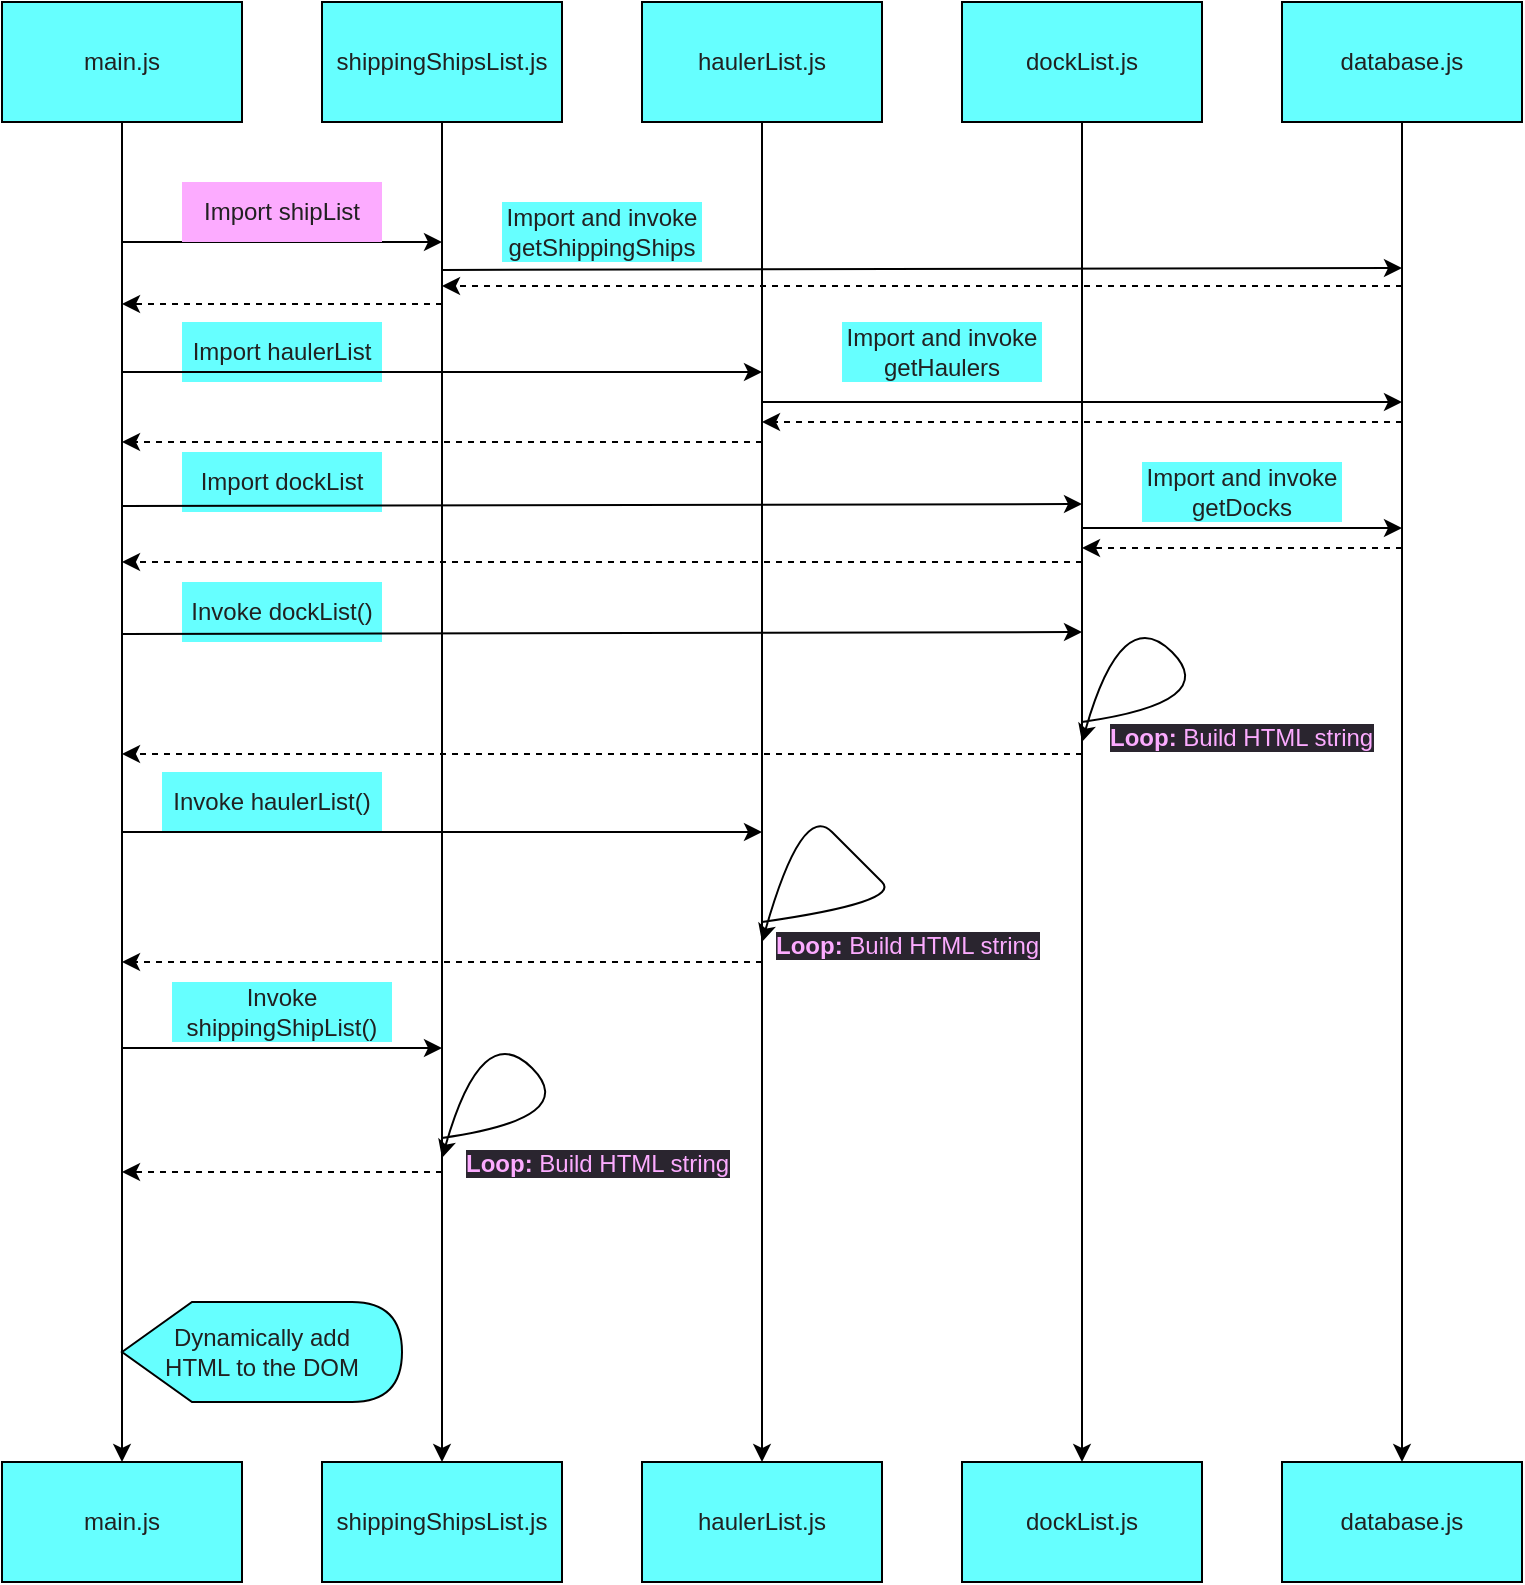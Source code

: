 <mxfile>
    <diagram id="V-Rkrh_fIMFpoSnR_kjD" name="Page-1">
        <mxGraphModel dx="655" dy="532" grid="1" gridSize="10" guides="1" tooltips="1" connect="1" arrows="1" fold="1" page="1" pageScale="1" pageWidth="850" pageHeight="1400" math="0" shadow="0">
            <root>
                <mxCell id="0"/>
                <mxCell id="1" parent="0"/>
                <mxCell id="2" value="" style="edgeStyle=none;html=1;fontColor=#212121;fillColor=#66FFFF;labelBackgroundColor=none;" parent="1" source="3" target="12" edge="1">
                    <mxGeometry relative="1" as="geometry"/>
                </mxCell>
                <mxCell id="3" value="&lt;font color=&quot;#212121&quot;&gt;main.js&lt;/font&gt;" style="whiteSpace=wrap;html=1;fillColor=#66FFFF;labelBackgroundColor=none;" parent="1" vertex="1">
                    <mxGeometry x="80" y="40" width="120" height="60" as="geometry"/>
                </mxCell>
                <mxCell id="4" value="" style="edgeStyle=none;html=1;fontColor=#212121;fillColor=#66FFFF;labelBackgroundColor=none;" parent="1" source="5" target="13" edge="1">
                    <mxGeometry relative="1" as="geometry"/>
                </mxCell>
                <mxCell id="5" value="&lt;font color=&quot;#212121&quot;&gt;shippingShipsList.js&lt;/font&gt;" style="whiteSpace=wrap;html=1;fillColor=#66FFFF;labelBackgroundColor=none;" parent="1" vertex="1">
                    <mxGeometry x="240" y="40" width="120" height="60" as="geometry"/>
                </mxCell>
                <mxCell id="6" value="" style="edgeStyle=none;html=1;fontColor=#212121;fillColor=#66FFFF;labelBackgroundColor=none;" parent="1" source="7" target="14" edge="1">
                    <mxGeometry relative="1" as="geometry"/>
                </mxCell>
                <mxCell id="7" value="&lt;font color=&quot;#212121&quot;&gt;haulerList.js&lt;/font&gt;" style="whiteSpace=wrap;html=1;fillColor=#66FFFF;labelBackgroundColor=none;" parent="1" vertex="1">
                    <mxGeometry x="400" y="40" width="120" height="60" as="geometry"/>
                </mxCell>
                <mxCell id="8" value="" style="edgeStyle=none;html=1;fontColor=#212121;fillColor=#66FFFF;labelBackgroundColor=none;" parent="1" source="9" target="15" edge="1">
                    <mxGeometry relative="1" as="geometry"/>
                </mxCell>
                <mxCell id="9" value="&lt;font color=&quot;#212121&quot;&gt;dockList.js&lt;/font&gt;" style="whiteSpace=wrap;html=1;fillColor=#66FFFF;labelBackgroundColor=none;" parent="1" vertex="1">
                    <mxGeometry x="560" y="40" width="120" height="60" as="geometry"/>
                </mxCell>
                <mxCell id="10" value="" style="edgeStyle=none;html=1;fontColor=#212121;fillColor=#66FFFF;labelBackgroundColor=none;" parent="1" source="11" target="16" edge="1">
                    <mxGeometry relative="1" as="geometry"/>
                </mxCell>
                <mxCell id="11" value="&lt;font color=&quot;#212121&quot;&gt;database.js&lt;/font&gt;" style="whiteSpace=wrap;html=1;fillColor=#66FFFF;labelBackgroundColor=none;" parent="1" vertex="1">
                    <mxGeometry x="720" y="40" width="120" height="60" as="geometry"/>
                </mxCell>
                <mxCell id="12" value="&lt;font color=&quot;#212121&quot;&gt;main.js&lt;/font&gt;" style="whiteSpace=wrap;html=1;fillColor=#66FFFF;labelBackgroundColor=none;" parent="1" vertex="1">
                    <mxGeometry x="80" y="770" width="120" height="60" as="geometry"/>
                </mxCell>
                <mxCell id="13" value="&lt;span style=&quot;color: rgb(33, 33, 33);&quot;&gt;shippingShipsList.js&lt;/span&gt;" style="whiteSpace=wrap;html=1;fillColor=#66FFFF;labelBackgroundColor=none;" parent="1" vertex="1">
                    <mxGeometry x="240" y="770" width="120" height="60" as="geometry"/>
                </mxCell>
                <mxCell id="14" value="&lt;span style=&quot;color: rgb(33, 33, 33);&quot;&gt;haulerList.js&lt;/span&gt;" style="whiteSpace=wrap;html=1;fillColor=#66FFFF;labelBackgroundColor=none;" parent="1" vertex="1">
                    <mxGeometry x="400" y="770" width="120" height="60" as="geometry"/>
                </mxCell>
                <mxCell id="15" value="&lt;span style=&quot;color: rgb(33, 33, 33);&quot;&gt;dockList.js&lt;/span&gt;" style="whiteSpace=wrap;html=1;fillColor=#66FFFF;labelBackgroundColor=none;" parent="1" vertex="1">
                    <mxGeometry x="560" y="770" width="120" height="60" as="geometry"/>
                </mxCell>
                <mxCell id="16" value="&lt;font color=&quot;#212121&quot;&gt;database.js&lt;/font&gt;" style="whiteSpace=wrap;html=1;fillColor=#66FFFF;labelBackgroundColor=none;" parent="1" vertex="1">
                    <mxGeometry x="720" y="770" width="120" height="60" as="geometry"/>
                </mxCell>
                <mxCell id="17" value="" style="endArrow=classic;html=1;fontColor=#212121;fillColor=#66FFFF;labelBackgroundColor=none;" parent="1" edge="1">
                    <mxGeometry width="50" height="50" relative="1" as="geometry">
                        <mxPoint x="140" y="160" as="sourcePoint"/>
                        <mxPoint x="300" y="160" as="targetPoint"/>
                    </mxGeometry>
                </mxCell>
                <mxCell id="18" value="" style="html=1;labelBackgroundColor=none;startArrow=none;startFill=0;startSize=6;endArrow=classic;endFill=1;endSize=6;jettySize=auto;orthogonalLoop=1;strokeWidth=1;dashed=1;fontSize=14;fontColor=#212121;fillColor=#66FFFF;" parent="1" edge="1">
                    <mxGeometry width="60" height="60" relative="1" as="geometry">
                        <mxPoint x="300" y="191" as="sourcePoint"/>
                        <mxPoint x="140" y="191" as="targetPoint"/>
                    </mxGeometry>
                </mxCell>
                <mxCell id="19" value="&lt;span style=&quot;&quot;&gt;Import shipList&lt;/span&gt;" style="text;strokeColor=none;align=center;fillColor=#FCABFF;html=1;verticalAlign=middle;whiteSpace=wrap;rounded=0;fontColor=#212121;labelBackgroundColor=none;" parent="1" vertex="1">
                    <mxGeometry x="170" y="130" width="100" height="30" as="geometry"/>
                </mxCell>
                <mxCell id="20" value="&lt;span style=&quot;&quot;&gt;Import and invoke getShippingShips&lt;/span&gt;" style="text;strokeColor=none;align=center;fillColor=#66FFFF;html=1;verticalAlign=middle;whiteSpace=wrap;rounded=0;fontColor=#212121;labelBackgroundColor=none;" parent="1" vertex="1">
                    <mxGeometry x="330" y="140" width="100" height="30" as="geometry"/>
                </mxCell>
                <mxCell id="21" value="" style="endArrow=classic;html=1;fontColor=#212121;fillColor=#66FFFF;labelBackgroundColor=none;" parent="1" edge="1">
                    <mxGeometry width="50" height="50" relative="1" as="geometry">
                        <mxPoint x="300" y="174" as="sourcePoint"/>
                        <mxPoint x="780" y="173" as="targetPoint"/>
                    </mxGeometry>
                </mxCell>
                <mxCell id="22" value="" style="html=1;labelBackgroundColor=none;startArrow=none;startFill=0;startSize=6;endArrow=classic;endFill=1;endSize=6;jettySize=auto;orthogonalLoop=1;strokeWidth=1;dashed=1;fontSize=14;fontColor=#212121;fillColor=#66FFFF;" parent="1" edge="1">
                    <mxGeometry width="60" height="60" relative="1" as="geometry">
                        <mxPoint x="780" y="182" as="sourcePoint"/>
                        <mxPoint x="300" y="182" as="targetPoint"/>
                    </mxGeometry>
                </mxCell>
                <mxCell id="23" value="&lt;span style=&quot;&quot;&gt;Import haulerList&lt;/span&gt;" style="text;strokeColor=none;align=center;fillColor=#66FFFF;html=1;verticalAlign=middle;whiteSpace=wrap;rounded=0;fontColor=#212121;labelBackgroundColor=none;" parent="1" vertex="1">
                    <mxGeometry x="170" y="200" width="100" height="30" as="geometry"/>
                </mxCell>
                <mxCell id="24" value="" style="endArrow=classic;html=1;fontColor=#212121;fillColor=#66FFFF;labelBackgroundColor=none;" parent="1" edge="1">
                    <mxGeometry width="50" height="50" relative="1" as="geometry">
                        <mxPoint x="140" y="225" as="sourcePoint"/>
                        <mxPoint x="460" y="225" as="targetPoint"/>
                    </mxGeometry>
                </mxCell>
                <mxCell id="25" value="&lt;span style=&quot;&quot;&gt;Import and invoke getHaulers&lt;/span&gt;" style="text;strokeColor=none;align=center;fillColor=#66FFFF;html=1;verticalAlign=middle;whiteSpace=wrap;rounded=0;fontColor=#212121;labelBackgroundColor=none;" parent="1" vertex="1">
                    <mxGeometry x="500" y="200" width="100" height="30" as="geometry"/>
                </mxCell>
                <mxCell id="26" value="" style="endArrow=classic;html=1;fontColor=#212121;fillColor=#66FFFF;labelBackgroundColor=none;" parent="1" edge="1">
                    <mxGeometry width="50" height="50" relative="1" as="geometry">
                        <mxPoint x="460" y="240" as="sourcePoint"/>
                        <mxPoint x="780" y="240" as="targetPoint"/>
                    </mxGeometry>
                </mxCell>
                <mxCell id="27" value="" style="html=1;labelBackgroundColor=none;startArrow=none;startFill=0;startSize=6;endArrow=classic;endFill=1;endSize=6;jettySize=auto;orthogonalLoop=1;strokeWidth=1;dashed=1;fontSize=14;fontColor=#212121;fillColor=#66FFFF;" parent="1" edge="1">
                    <mxGeometry width="60" height="60" relative="1" as="geometry">
                        <mxPoint x="780.0" y="250" as="sourcePoint"/>
                        <mxPoint x="460" y="250" as="targetPoint"/>
                    </mxGeometry>
                </mxCell>
                <mxCell id="28" value="" style="html=1;labelBackgroundColor=none;startArrow=none;startFill=0;startSize=6;endArrow=classic;endFill=1;endSize=6;jettySize=auto;orthogonalLoop=1;strokeWidth=1;dashed=1;fontSize=14;fontColor=#212121;fillColor=#66FFFF;" parent="1" edge="1">
                    <mxGeometry width="60" height="60" relative="1" as="geometry">
                        <mxPoint x="460.0" y="260" as="sourcePoint"/>
                        <mxPoint x="140" y="260" as="targetPoint"/>
                    </mxGeometry>
                </mxCell>
                <mxCell id="29" value="&lt;span style=&quot;&quot;&gt;Import dockList&lt;/span&gt;" style="text;strokeColor=none;align=center;fillColor=#66FFFF;html=1;verticalAlign=middle;whiteSpace=wrap;rounded=0;fontColor=#212121;labelBackgroundColor=none;" parent="1" vertex="1">
                    <mxGeometry x="170" y="265" width="100" height="30" as="geometry"/>
                </mxCell>
                <mxCell id="30" value="" style="endArrow=classic;html=1;fontColor=#212121;fillColor=#66FFFF;labelBackgroundColor=none;" parent="1" edge="1">
                    <mxGeometry width="50" height="50" relative="1" as="geometry">
                        <mxPoint x="140" y="292" as="sourcePoint"/>
                        <mxPoint x="620.0" y="291.0" as="targetPoint"/>
                    </mxGeometry>
                </mxCell>
                <mxCell id="31" value="&lt;span style=&quot;&quot;&gt;Import and invoke getDocks&lt;/span&gt;" style="text;strokeColor=none;align=center;fillColor=#66FFFF;html=1;verticalAlign=middle;whiteSpace=wrap;rounded=0;fontColor=#212121;labelBackgroundColor=none;" parent="1" vertex="1">
                    <mxGeometry x="650" y="270" width="100" height="30" as="geometry"/>
                </mxCell>
                <mxCell id="32" value="" style="endArrow=classic;html=1;fontColor=#212121;fillColor=#66FFFF;labelBackgroundColor=none;" parent="1" edge="1">
                    <mxGeometry width="50" height="50" relative="1" as="geometry">
                        <mxPoint x="620" y="303" as="sourcePoint"/>
                        <mxPoint x="780.0" y="303" as="targetPoint"/>
                    </mxGeometry>
                </mxCell>
                <mxCell id="33" value="" style="html=1;labelBackgroundColor=none;startArrow=none;startFill=0;startSize=6;endArrow=classic;endFill=1;endSize=6;jettySize=auto;orthogonalLoop=1;strokeWidth=1;dashed=1;fontSize=14;fontColor=#212121;fillColor=#66FFFF;" parent="1" edge="1">
                    <mxGeometry width="60" height="60" relative="1" as="geometry">
                        <mxPoint x="780.0" y="313" as="sourcePoint"/>
                        <mxPoint x="620" y="313" as="targetPoint"/>
                    </mxGeometry>
                </mxCell>
                <mxCell id="34" value="" style="html=1;labelBackgroundColor=none;startArrow=none;startFill=0;startSize=6;endArrow=classic;endFill=1;endSize=6;jettySize=auto;orthogonalLoop=1;strokeWidth=1;dashed=1;fontSize=14;fontColor=#212121;fillColor=#66FFFF;" parent="1" edge="1">
                    <mxGeometry width="60" height="60" relative="1" as="geometry">
                        <mxPoint x="620.0" y="320" as="sourcePoint"/>
                        <mxPoint x="140" y="320" as="targetPoint"/>
                    </mxGeometry>
                </mxCell>
                <mxCell id="35" value="&lt;span style=&quot;&quot;&gt;Invoke dockList()&lt;/span&gt;" style="text;strokeColor=none;align=center;fillColor=#66FFFF;html=1;verticalAlign=middle;whiteSpace=wrap;rounded=0;fontColor=#212121;labelBackgroundColor=none;" parent="1" vertex="1">
                    <mxGeometry x="170" y="330" width="100" height="30" as="geometry"/>
                </mxCell>
                <mxCell id="36" value="" style="endArrow=classic;html=1;fontColor=#212121;fillColor=#66FFFF;labelBackgroundColor=none;" parent="1" edge="1">
                    <mxGeometry width="50" height="50" relative="1" as="geometry">
                        <mxPoint x="140" y="356" as="sourcePoint"/>
                        <mxPoint x="620.0" y="355.0" as="targetPoint"/>
                    </mxGeometry>
                </mxCell>
                <mxCell id="37" value="" style="html=1;labelBackgroundColor=none;startArrow=none;startFill=0;startSize=6;endArrow=classic;endFill=1;endSize=6;jettySize=auto;orthogonalLoop=1;strokeWidth=1;dashed=1;fontSize=14;fontColor=#212121;fillColor=#66FFFF;" parent="1" edge="1">
                    <mxGeometry width="60" height="60" relative="1" as="geometry">
                        <mxPoint x="620.0" y="416" as="sourcePoint"/>
                        <mxPoint x="140" y="416" as="targetPoint"/>
                    </mxGeometry>
                </mxCell>
                <mxCell id="39" value="&lt;span style=&quot;&quot;&gt;Invoke haulerList()&lt;/span&gt;" style="text;strokeColor=none;align=center;fillColor=#66FFFF;html=1;verticalAlign=middle;whiteSpace=wrap;rounded=0;fontColor=#212121;labelBackgroundColor=none;" parent="1" vertex="1">
                    <mxGeometry x="160" y="425" width="110" height="30" as="geometry"/>
                </mxCell>
                <mxCell id="40" value="" style="endArrow=classic;html=1;fontColor=#212121;fillColor=#66FFFF;labelBackgroundColor=none;" parent="1" edge="1">
                    <mxGeometry width="50" height="50" relative="1" as="geometry">
                        <mxPoint x="140" y="455" as="sourcePoint"/>
                        <mxPoint x="460" y="455" as="targetPoint"/>
                    </mxGeometry>
                </mxCell>
                <mxCell id="41" value="" style="html=1;labelBackgroundColor=none;startArrow=none;startFill=0;startSize=6;endArrow=classic;endFill=1;endSize=6;jettySize=auto;orthogonalLoop=1;strokeWidth=1;dashed=1;fontSize=14;fontColor=#212121;fillColor=#66FFFF;" parent="1" edge="1">
                    <mxGeometry width="60" height="60" relative="1" as="geometry">
                        <mxPoint x="460.0" y="520" as="sourcePoint"/>
                        <mxPoint x="140" y="520" as="targetPoint"/>
                    </mxGeometry>
                </mxCell>
                <mxCell id="43" value="&lt;span style=&quot;&quot;&gt;Invoke shippingShipList()&lt;/span&gt;" style="text;strokeColor=none;align=center;fillColor=#66FFFF;html=1;verticalAlign=middle;whiteSpace=wrap;rounded=0;fontColor=#212121;labelBackgroundColor=none;" parent="1" vertex="1">
                    <mxGeometry x="165" y="530" width="110" height="30" as="geometry"/>
                </mxCell>
                <mxCell id="44" value="" style="endArrow=classic;html=1;fontColor=#212121;fillColor=#66FFFF;labelBackgroundColor=none;" parent="1" edge="1">
                    <mxGeometry width="50" height="50" relative="1" as="geometry">
                        <mxPoint x="140" y="563" as="sourcePoint"/>
                        <mxPoint x="300" y="563" as="targetPoint"/>
                    </mxGeometry>
                </mxCell>
                <mxCell id="45" value="" style="html=1;labelBackgroundColor=none;startArrow=none;startFill=0;startSize=6;endArrow=classic;endFill=1;endSize=6;jettySize=auto;orthogonalLoop=1;strokeWidth=1;dashed=1;fontSize=14;fontColor=#212121;fillColor=#66FFFF;" parent="1" edge="1">
                    <mxGeometry width="60" height="60" relative="1" as="geometry">
                        <mxPoint x="300" y="625" as="sourcePoint"/>
                        <mxPoint x="140" y="625" as="targetPoint"/>
                    </mxGeometry>
                </mxCell>
                <mxCell id="47" value="Dynamically add &lt;br&gt;HTML to the DOM" style="shape=display;whiteSpace=wrap;html=1;labelBackgroundColor=none;fontColor=#212121;fillColor=#66FFFF;" parent="1" vertex="1">
                    <mxGeometry x="140" y="690" width="140" height="50" as="geometry"/>
                </mxCell>
                <mxCell id="48" value="" style="curved=1;endArrow=classic;html=1;labelBackgroundColor=none;fillColor=#66FFFF;" edge="1" parent="1">
                    <mxGeometry width="50" height="50" relative="1" as="geometry">
                        <mxPoint x="300" y="608" as="sourcePoint"/>
                        <mxPoint x="300" y="618" as="targetPoint"/>
                        <Array as="points">
                            <mxPoint x="370" y="598"/>
                            <mxPoint x="320" y="548"/>
                        </Array>
                    </mxGeometry>
                </mxCell>
                <mxCell id="49" value="&lt;meta charset=&quot;utf-8&quot;&gt;&lt;b style=&quot;border-color: rgb(0, 0, 0); font-family: Helvetica; font-size: 12px; font-style: normal; font-variant-ligatures: normal; font-variant-caps: normal; letter-spacing: normal; orphans: 2; text-align: center; text-indent: 0px; text-transform: none; widows: 2; word-spacing: 0px; -webkit-text-stroke-width: 0px; background-color: rgb(42, 37, 47); text-decoration-thickness: initial; text-decoration-style: initial; text-decoration-color: initial;&quot;&gt;Loop:&lt;/b&gt;&lt;span style=&quot;font-family: Helvetica; font-size: 12px; font-style: normal; font-variant-ligatures: normal; font-variant-caps: normal; font-weight: 400; letter-spacing: normal; orphans: 2; text-align: center; text-indent: 0px; text-transform: none; widows: 2; word-spacing: 0px; -webkit-text-stroke-width: 0px; background-color: rgb(42, 37, 47); text-decoration-thickness: initial; text-decoration-style: initial; text-decoration-color: initial; float: none; display: inline !important;&quot;&gt;&amp;nbsp;Build HTML string&lt;/span&gt;" style="text;whiteSpace=wrap;html=1;fontColor=#FCABFF;" vertex="1" parent="1">
                    <mxGeometry x="310" y="607" width="140" height="30" as="geometry"/>
                </mxCell>
                <mxCell id="50" value="&lt;meta charset=&quot;utf-8&quot;&gt;&lt;b style=&quot;border-color: rgb(0, 0, 0); color: rgb(252, 171, 255); font-family: Helvetica; font-size: 12px; font-style: normal; font-variant-ligatures: normal; font-variant-caps: normal; letter-spacing: normal; orphans: 2; text-align: center; text-indent: 0px; text-transform: none; widows: 2; word-spacing: 0px; -webkit-text-stroke-width: 0px; background-color: rgb(42, 37, 47); text-decoration-thickness: initial; text-decoration-style: initial; text-decoration-color: initial;&quot;&gt;Loop:&lt;/b&gt;&lt;span style=&quot;color: rgb(252, 171, 255); font-family: Helvetica; font-size: 12px; font-style: normal; font-variant-ligatures: normal; font-variant-caps: normal; font-weight: 400; letter-spacing: normal; orphans: 2; text-align: center; text-indent: 0px; text-transform: none; widows: 2; word-spacing: 0px; -webkit-text-stroke-width: 0px; background-color: rgb(42, 37, 47); text-decoration-thickness: initial; text-decoration-style: initial; text-decoration-color: initial; float: none; display: inline !important;&quot;&gt;&amp;nbsp;Build HTML string&lt;/span&gt;" style="text;whiteSpace=wrap;html=1;fontColor=#FCABFF;" vertex="1" parent="1">
                    <mxGeometry x="465" y="498" width="170" height="40" as="geometry"/>
                </mxCell>
                <mxCell id="51" value="" style="curved=1;endArrow=classic;html=1;labelBackgroundColor=none;fillColor=#66FFFF;" edge="1" parent="1">
                    <mxGeometry width="50" height="50" relative="1" as="geometry">
                        <mxPoint x="460" y="500" as="sourcePoint"/>
                        <mxPoint x="460" y="510" as="targetPoint"/>
                        <Array as="points">
                            <mxPoint x="530" y="490"/>
                            <mxPoint x="510" y="470"/>
                            <mxPoint x="480" y="440"/>
                        </Array>
                    </mxGeometry>
                </mxCell>
                <mxCell id="52" value="" style="curved=1;endArrow=classic;html=1;labelBackgroundColor=none;fillColor=#66FFFF;" edge="1" parent="1">
                    <mxGeometry width="50" height="50" relative="1" as="geometry">
                        <mxPoint x="620" y="400" as="sourcePoint"/>
                        <mxPoint x="620" y="410" as="targetPoint"/>
                        <Array as="points">
                            <mxPoint x="690" y="390"/>
                            <mxPoint x="640" y="340"/>
                        </Array>
                    </mxGeometry>
                </mxCell>
                <mxCell id="53" value="&lt;meta charset=&quot;utf-8&quot;&gt;&lt;b style=&quot;border-color: rgb(0, 0, 0); color: rgb(252, 171, 255); font-family: Helvetica; font-size: 12px; font-style: normal; font-variant-ligatures: normal; font-variant-caps: normal; letter-spacing: normal; orphans: 2; text-align: center; text-indent: 0px; text-transform: none; widows: 2; word-spacing: 0px; -webkit-text-stroke-width: 0px; background-color: rgb(42, 37, 47); text-decoration-thickness: initial; text-decoration-style: initial; text-decoration-color: initial;&quot;&gt;Loop:&lt;/b&gt;&lt;span style=&quot;color: rgb(252, 171, 255); font-family: Helvetica; font-size: 12px; font-style: normal; font-variant-ligatures: normal; font-variant-caps: normal; font-weight: 400; letter-spacing: normal; orphans: 2; text-align: center; text-indent: 0px; text-transform: none; widows: 2; word-spacing: 0px; -webkit-text-stroke-width: 0px; background-color: rgb(42, 37, 47); text-decoration-thickness: initial; text-decoration-style: initial; text-decoration-color: initial; float: none; display: inline !important;&quot;&gt;&amp;nbsp;Build HTML string&lt;/span&gt;" style="text;whiteSpace=wrap;html=1;fontColor=#FCABFF;" vertex="1" parent="1">
                    <mxGeometry x="632" y="394" width="170" height="40" as="geometry"/>
                </mxCell>
            </root>
        </mxGraphModel>
    </diagram>
</mxfile>